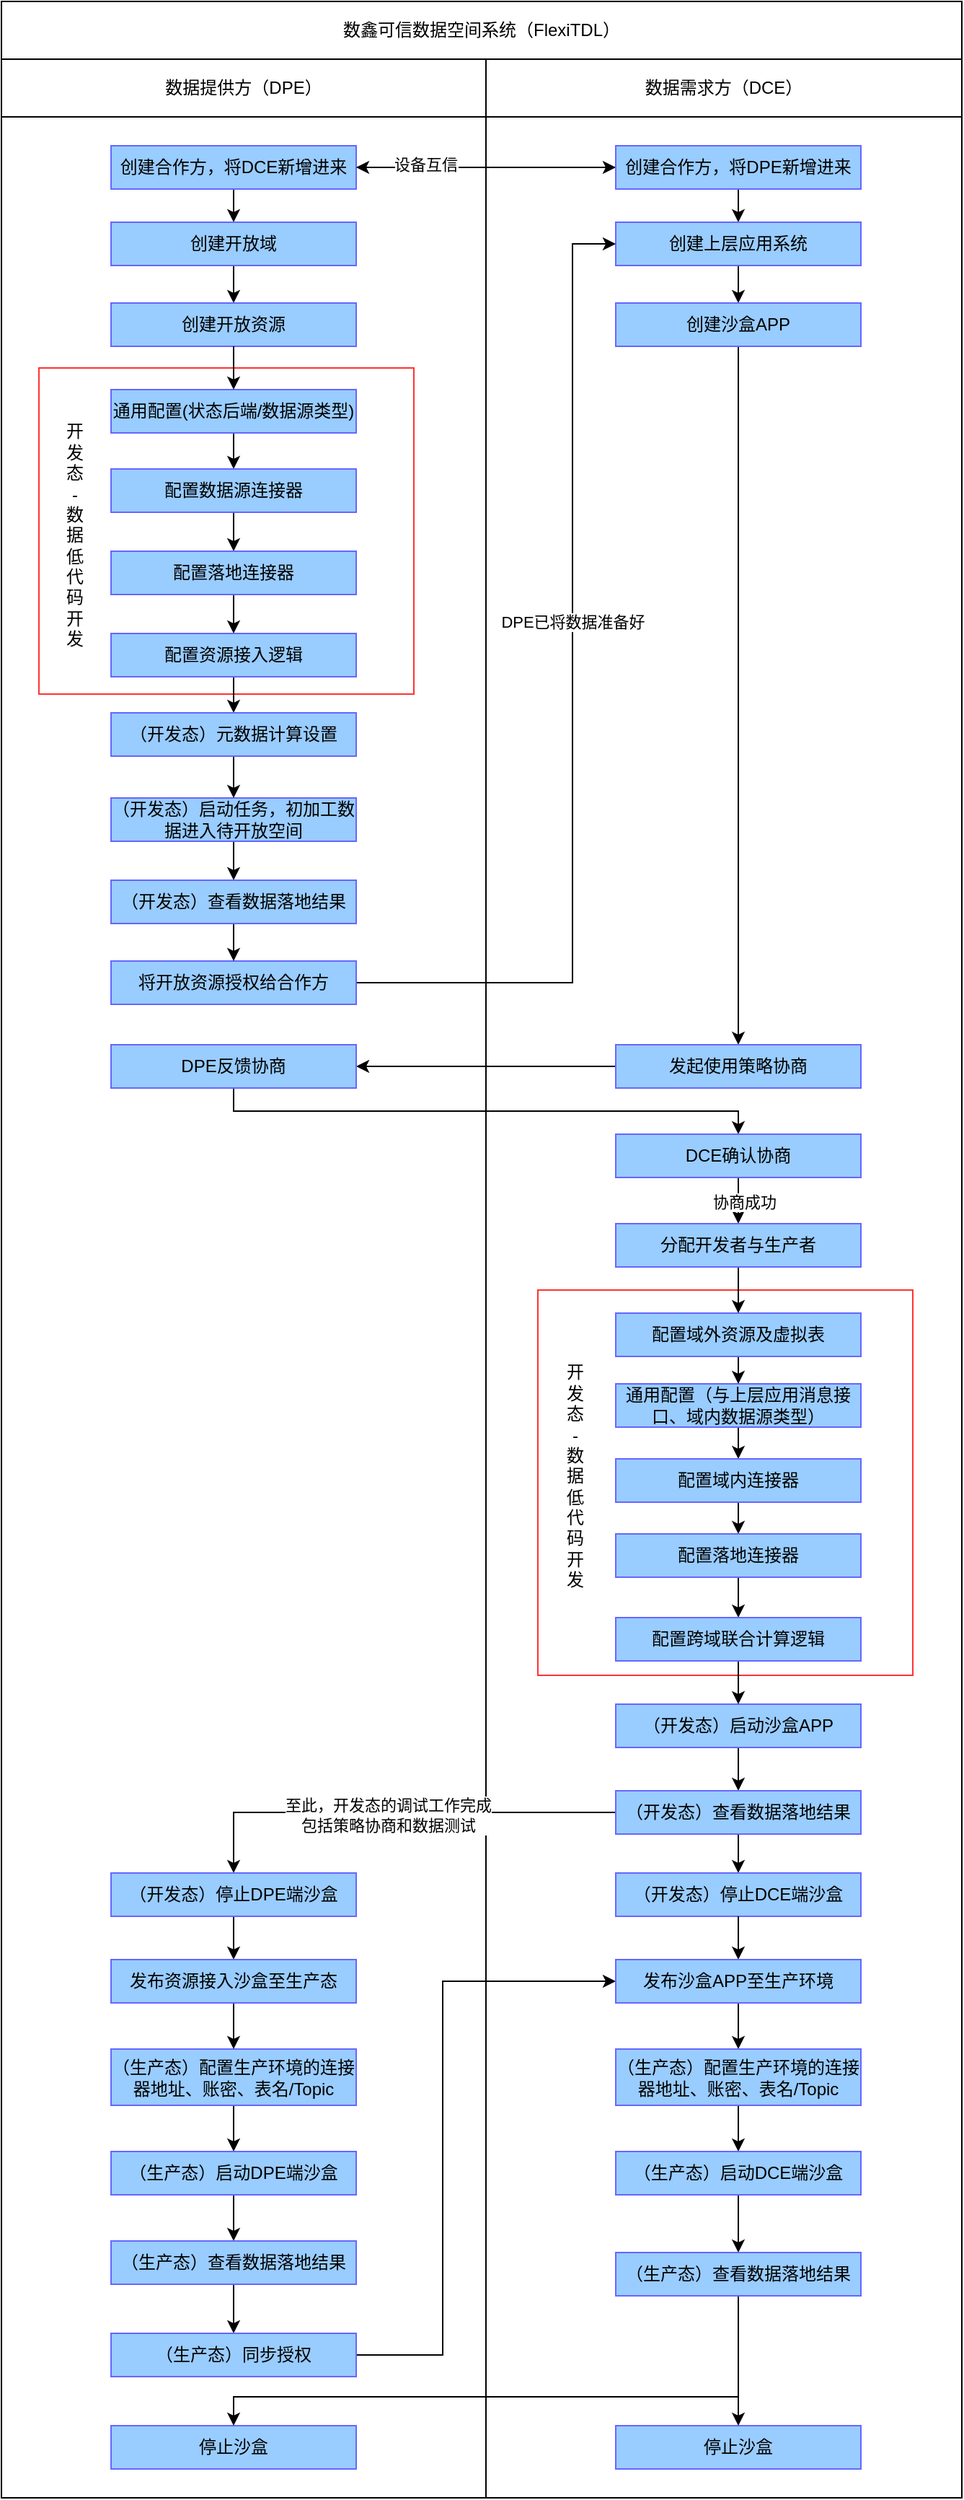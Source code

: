 <mxfile version="24.1.0" type="github">
  <diagram name="第 1 页" id="38vhfECk59cTZKULbnbE">
    <mxGraphModel dx="1482" dy="823" grid="1" gridSize="10" guides="1" tooltips="1" connect="1" arrows="1" fold="1" page="1" pageScale="1" pageWidth="827" pageHeight="1169" math="0" shadow="0">
      <root>
        <mxCell id="0" />
        <mxCell id="1" parent="0" />
        <mxCell id="PkrKyq_lBLV9Tqg6hcgz-1" value="数鑫可信数据空间系统（FlexiTDL）" style="rounded=0;whiteSpace=wrap;html=1;" vertex="1" parent="1">
          <mxGeometry x="84" y="40" width="666" height="40" as="geometry" />
        </mxCell>
        <mxCell id="PkrKyq_lBLV9Tqg6hcgz-2" value="数据提供方（DPE）" style="rounded=0;whiteSpace=wrap;html=1;" vertex="1" parent="1">
          <mxGeometry x="84" y="80" width="336" height="40" as="geometry" />
        </mxCell>
        <mxCell id="PkrKyq_lBLV9Tqg6hcgz-3" value="数据需求方（DCE）" style="rounded=0;whiteSpace=wrap;html=1;" vertex="1" parent="1">
          <mxGeometry x="420" y="80" width="330" height="40" as="geometry" />
        </mxCell>
        <mxCell id="PkrKyq_lBLV9Tqg6hcgz-4" value="" style="rounded=0;whiteSpace=wrap;html=1;" vertex="1" parent="1">
          <mxGeometry x="84" y="120" width="336" height="1650" as="geometry" />
        </mxCell>
        <mxCell id="PkrKyq_lBLV9Tqg6hcgz-5" value="" style="rounded=0;whiteSpace=wrap;html=1;" vertex="1" parent="1">
          <mxGeometry x="420" y="120" width="330" height="1650" as="geometry" />
        </mxCell>
        <mxCell id="PkrKyq_lBLV9Tqg6hcgz-6" style="edgeStyle=orthogonalEdgeStyle;rounded=0;orthogonalLoop=1;jettySize=auto;html=1;exitX=0.5;exitY=1;exitDx=0;exitDy=0;strokeColor=#000000;" edge="1" parent="1" source="PkrKyq_lBLV9Tqg6hcgz-8" target="PkrKyq_lBLV9Tqg6hcgz-14">
          <mxGeometry relative="1" as="geometry" />
        </mxCell>
        <mxCell id="PkrKyq_lBLV9Tqg6hcgz-7" value="" style="rounded=0;orthogonalLoop=1;jettySize=auto;html=1;entryX=0;entryY=0.5;entryDx=0;entryDy=0;" edge="1" parent="1" source="PkrKyq_lBLV9Tqg6hcgz-8" target="PkrKyq_lBLV9Tqg6hcgz-12">
          <mxGeometry relative="1" as="geometry" />
        </mxCell>
        <mxCell id="PkrKyq_lBLV9Tqg6hcgz-8" value="创建合作方，将DCE新增进来" style="rounded=0;whiteSpace=wrap;html=1;fillColor=#99CCFF;strokeColor=#6666FF;" vertex="1" parent="1">
          <mxGeometry x="160" y="140" width="170" height="30" as="geometry" />
        </mxCell>
        <mxCell id="PkrKyq_lBLV9Tqg6hcgz-9" value="" style="edgeStyle=orthogonalEdgeStyle;rounded=0;orthogonalLoop=1;jettySize=auto;html=1;strokeColor=#000000;" edge="1" parent="1" source="PkrKyq_lBLV9Tqg6hcgz-12" target="PkrKyq_lBLV9Tqg6hcgz-17">
          <mxGeometry relative="1" as="geometry" />
        </mxCell>
        <mxCell id="PkrKyq_lBLV9Tqg6hcgz-10" value="" style="edgeStyle=orthogonalEdgeStyle;rounded=0;orthogonalLoop=1;jettySize=auto;html=1;entryX=1;entryY=0.5;entryDx=0;entryDy=0;" edge="1" parent="1" source="PkrKyq_lBLV9Tqg6hcgz-12" target="PkrKyq_lBLV9Tqg6hcgz-8">
          <mxGeometry relative="1" as="geometry" />
        </mxCell>
        <mxCell id="PkrKyq_lBLV9Tqg6hcgz-11" value="设备互信" style="edgeLabel;html=1;align=center;verticalAlign=middle;resizable=0;points=[];" vertex="1" connectable="0" parent="PkrKyq_lBLV9Tqg6hcgz-10">
          <mxGeometry x="0.472" y="-2" relative="1" as="geometry">
            <mxPoint as="offset" />
          </mxGeometry>
        </mxCell>
        <mxCell id="PkrKyq_lBLV9Tqg6hcgz-12" value="创建合作方，将DPE新增进来" style="rounded=0;whiteSpace=wrap;html=1;fillColor=#99CCFF;strokeColor=#6666FF;" vertex="1" parent="1">
          <mxGeometry x="510" y="140" width="170" height="30" as="geometry" />
        </mxCell>
        <mxCell id="PkrKyq_lBLV9Tqg6hcgz-13" value="" style="edgeStyle=orthogonalEdgeStyle;rounded=0;orthogonalLoop=1;jettySize=auto;html=1;fillColor=#99CCFF;strokeColor=#000000;" edge="1" parent="1" source="PkrKyq_lBLV9Tqg6hcgz-14" target="PkrKyq_lBLV9Tqg6hcgz-15">
          <mxGeometry relative="1" as="geometry" />
        </mxCell>
        <mxCell id="PkrKyq_lBLV9Tqg6hcgz-14" value="创建开放域" style="rounded=0;whiteSpace=wrap;html=1;fillColor=#99CCFF;strokeColor=#6666FF;" vertex="1" parent="1">
          <mxGeometry x="160" y="193" width="170" height="30" as="geometry" />
        </mxCell>
        <mxCell id="PkrKyq_lBLV9Tqg6hcgz-15" value="创建开放资源" style="rounded=0;whiteSpace=wrap;html=1;fillColor=#99CCFF;strokeColor=#6666FF;" vertex="1" parent="1">
          <mxGeometry x="160" y="249" width="170" height="30" as="geometry" />
        </mxCell>
        <mxCell id="PkrKyq_lBLV9Tqg6hcgz-16" value="" style="edgeStyle=orthogonalEdgeStyle;rounded=0;orthogonalLoop=1;jettySize=auto;html=1;fillColor=#99CCFF;strokeColor=#000000;" edge="1" parent="1" source="PkrKyq_lBLV9Tqg6hcgz-17" target="PkrKyq_lBLV9Tqg6hcgz-19">
          <mxGeometry relative="1" as="geometry" />
        </mxCell>
        <mxCell id="PkrKyq_lBLV9Tqg6hcgz-17" value="创建上层应用系统" style="rounded=0;whiteSpace=wrap;html=1;fillColor=#99CCFF;strokeColor=#6666FF;" vertex="1" parent="1">
          <mxGeometry x="510" y="193" width="170" height="30" as="geometry" />
        </mxCell>
        <mxCell id="PkrKyq_lBLV9Tqg6hcgz-18" value="" style="edgeStyle=orthogonalEdgeStyle;rounded=0;orthogonalLoop=1;jettySize=auto;html=1;entryX=0.5;entryY=0;entryDx=0;entryDy=0;" edge="1" parent="1" source="PkrKyq_lBLV9Tqg6hcgz-19" target="PkrKyq_lBLV9Tqg6hcgz-21">
          <mxGeometry relative="1" as="geometry" />
        </mxCell>
        <mxCell id="PkrKyq_lBLV9Tqg6hcgz-19" value="创建沙盒APP" style="rounded=0;whiteSpace=wrap;html=1;fillColor=#99CCFF;strokeColor=#6666FF;" vertex="1" parent="1">
          <mxGeometry x="510" y="249" width="170" height="30" as="geometry" />
        </mxCell>
        <mxCell id="PkrKyq_lBLV9Tqg6hcgz-20" value="" style="edgeStyle=orthogonalEdgeStyle;rounded=0;orthogonalLoop=1;jettySize=auto;html=1;" edge="1" parent="1" source="PkrKyq_lBLV9Tqg6hcgz-21" target="PkrKyq_lBLV9Tqg6hcgz-23">
          <mxGeometry relative="1" as="geometry" />
        </mxCell>
        <mxCell id="PkrKyq_lBLV9Tqg6hcgz-21" value="发起使用策略协商" style="rounded=0;whiteSpace=wrap;html=1;fillColor=#99CCFF;strokeColor=#6666FF;" vertex="1" parent="1">
          <mxGeometry x="510" y="763" width="170" height="30" as="geometry" />
        </mxCell>
        <mxCell id="PkrKyq_lBLV9Tqg6hcgz-22" style="edgeStyle=orthogonalEdgeStyle;rounded=0;orthogonalLoop=1;jettySize=auto;html=1;exitX=0.5;exitY=1;exitDx=0;exitDy=0;" edge="1" parent="1" source="PkrKyq_lBLV9Tqg6hcgz-23" target="PkrKyq_lBLV9Tqg6hcgz-26">
          <mxGeometry relative="1" as="geometry">
            <Array as="points">
              <mxPoint x="245" y="809" />
              <mxPoint x="595" y="809" />
            </Array>
          </mxGeometry>
        </mxCell>
        <mxCell id="PkrKyq_lBLV9Tqg6hcgz-23" value="DPE反馈协商" style="rounded=0;whiteSpace=wrap;html=1;fillColor=#99CCFF;strokeColor=#6666FF;" vertex="1" parent="1">
          <mxGeometry x="160" y="763" width="170" height="30" as="geometry" />
        </mxCell>
        <mxCell id="PkrKyq_lBLV9Tqg6hcgz-24" value="" style="edgeStyle=orthogonalEdgeStyle;rounded=0;orthogonalLoop=1;jettySize=auto;html=1;fillColor=#99CCFF;strokeColor=#000000;" edge="1" parent="1" source="PkrKyq_lBLV9Tqg6hcgz-26" target="PkrKyq_lBLV9Tqg6hcgz-80">
          <mxGeometry relative="1" as="geometry" />
        </mxCell>
        <mxCell id="PkrKyq_lBLV9Tqg6hcgz-25" value="协商成功" style="edgeLabel;html=1;align=center;verticalAlign=middle;resizable=0;points=[];fillColor=#99CCFF;strokeColor=#000000;" vertex="1" connectable="0" parent="PkrKyq_lBLV9Tqg6hcgz-24">
          <mxGeometry x="0.379" y="4" relative="1" as="geometry">
            <mxPoint as="offset" />
          </mxGeometry>
        </mxCell>
        <mxCell id="PkrKyq_lBLV9Tqg6hcgz-26" value="DCE确认协商" style="rounded=0;whiteSpace=wrap;html=1;fillColor=#99CCFF;strokeColor=#6666FF;" vertex="1" parent="1">
          <mxGeometry x="510" y="825" width="170" height="30" as="geometry" />
        </mxCell>
        <mxCell id="PkrKyq_lBLV9Tqg6hcgz-27" value="停止沙盒" style="rounded=0;whiteSpace=wrap;html=1;fillColor=#99CCFF;strokeColor=#6666FF;" vertex="1" parent="1">
          <mxGeometry x="160" y="1720" width="170" height="30" as="geometry" />
        </mxCell>
        <mxCell id="PkrKyq_lBLV9Tqg6hcgz-28" value="停止沙盒" style="rounded=0;whiteSpace=wrap;html=1;fillColor=#99CCFF;strokeColor=#6666FF;" vertex="1" parent="1">
          <mxGeometry x="510" y="1720" width="170" height="30" as="geometry" />
        </mxCell>
        <mxCell id="PkrKyq_lBLV9Tqg6hcgz-29" value="" style="edgeStyle=orthogonalEdgeStyle;rounded=0;orthogonalLoop=1;jettySize=auto;html=1;entryX=0.5;entryY=0;entryDx=0;entryDy=0;fillColor=#99CCFF;strokeColor=#000000;" edge="1" parent="1" source="PkrKyq_lBLV9Tqg6hcgz-30" target="PkrKyq_lBLV9Tqg6hcgz-68">
          <mxGeometry relative="1" as="geometry" />
        </mxCell>
        <mxCell id="PkrKyq_lBLV9Tqg6hcgz-30" value="（开发态）启动任务，初加工数据进入待开放空间" style="rounded=0;whiteSpace=wrap;html=1;fillColor=#99CCFF;strokeColor=#6666FF;" vertex="1" parent="1">
          <mxGeometry x="160" y="592" width="170" height="30" as="geometry" />
        </mxCell>
        <mxCell id="PkrKyq_lBLV9Tqg6hcgz-31" value="" style="edgeStyle=orthogonalEdgeStyle;rounded=0;orthogonalLoop=1;jettySize=auto;html=1;entryX=0;entryY=0.5;entryDx=0;entryDy=0;exitX=1;exitY=0.5;exitDx=0;exitDy=0;" edge="1" parent="1" source="PkrKyq_lBLV9Tqg6hcgz-33" target="PkrKyq_lBLV9Tqg6hcgz-17">
          <mxGeometry relative="1" as="geometry">
            <Array as="points">
              <mxPoint x="480" y="720" />
              <mxPoint x="480" y="208" />
            </Array>
          </mxGeometry>
        </mxCell>
        <mxCell id="PkrKyq_lBLV9Tqg6hcgz-32" value="DPE已将数据准备好" style="edgeLabel;html=1;align=center;verticalAlign=middle;resizable=0;points=[];" vertex="1" connectable="0" parent="PkrKyq_lBLV9Tqg6hcgz-31">
          <mxGeometry x="0.157" relative="1" as="geometry">
            <mxPoint as="offset" />
          </mxGeometry>
        </mxCell>
        <mxCell id="PkrKyq_lBLV9Tqg6hcgz-33" value="将开放资源授权给合作方" style="rounded=0;whiteSpace=wrap;html=1;fillColor=#99CCFF;strokeColor=#6666FF;" vertex="1" parent="1">
          <mxGeometry x="160" y="705" width="170" height="30" as="geometry" />
        </mxCell>
        <mxCell id="PkrKyq_lBLV9Tqg6hcgz-34" value="" style="rounded=0;whiteSpace=wrap;html=1;strokeColor=#FF3333;" vertex="1" parent="1">
          <mxGeometry x="110" y="294" width="260" height="226" as="geometry" />
        </mxCell>
        <mxCell id="PkrKyq_lBLV9Tqg6hcgz-35" value="" style="edgeStyle=orthogonalEdgeStyle;rounded=0;orthogonalLoop=1;jettySize=auto;html=1;entryX=0.5;entryY=0;entryDx=0;entryDy=0;fillColor=#99CCFF;strokeColor=#000000;" edge="1" parent="1" source="PkrKyq_lBLV9Tqg6hcgz-36" target="PkrKyq_lBLV9Tqg6hcgz-40">
          <mxGeometry relative="1" as="geometry" />
        </mxCell>
        <mxCell id="PkrKyq_lBLV9Tqg6hcgz-36" value="（开发态）启动沙盒APP" style="rounded=0;whiteSpace=wrap;html=1;fillColor=#99CCFF;strokeColor=#6666FF;" vertex="1" parent="1">
          <mxGeometry x="510" y="1220" width="170" height="30" as="geometry" />
        </mxCell>
        <mxCell id="PkrKyq_lBLV9Tqg6hcgz-37" value="" style="edgeStyle=orthogonalEdgeStyle;rounded=0;orthogonalLoop=1;jettySize=auto;html=1;entryX=0.5;entryY=0;entryDx=0;entryDy=0;fillColor=#99CCFF;strokeColor=#000000;" edge="1" parent="1" source="PkrKyq_lBLV9Tqg6hcgz-40" target="PkrKyq_lBLV9Tqg6hcgz-50">
          <mxGeometry relative="1" as="geometry" />
        </mxCell>
        <mxCell id="PkrKyq_lBLV9Tqg6hcgz-38" value="至此，开发态的调试工作完成&lt;div&gt;包括策略协商和数据测试&lt;/div&gt;" style="edgeLabel;html=1;align=center;verticalAlign=middle;resizable=0;points=[];fillColor=#99CCFF;strokeColor=#6666FF;" vertex="1" connectable="0" parent="PkrKyq_lBLV9Tqg6hcgz-37">
          <mxGeometry x="0.031" y="2" relative="1" as="geometry">
            <mxPoint as="offset" />
          </mxGeometry>
        </mxCell>
        <mxCell id="PkrKyq_lBLV9Tqg6hcgz-39" value="" style="edgeStyle=orthogonalEdgeStyle;rounded=0;orthogonalLoop=1;jettySize=auto;html=1;entryX=0.5;entryY=0;entryDx=0;entryDy=0;fillColor=#99CCFF;strokeColor=#000000;" edge="1" parent="1" source="PkrKyq_lBLV9Tqg6hcgz-40" target="PkrKyq_lBLV9Tqg6hcgz-42">
          <mxGeometry relative="1" as="geometry" />
        </mxCell>
        <mxCell id="PkrKyq_lBLV9Tqg6hcgz-40" value="（开发态）查看数据落地结果" style="rounded=0;whiteSpace=wrap;html=1;fillColor=#99CCFF;strokeColor=#6666FF;" vertex="1" parent="1">
          <mxGeometry x="510" y="1280" width="170" height="30" as="geometry" />
        </mxCell>
        <mxCell id="PkrKyq_lBLV9Tqg6hcgz-41" value="" style="edgeStyle=orthogonalEdgeStyle;rounded=0;orthogonalLoop=1;jettySize=auto;html=1;entryX=0.5;entryY=0;entryDx=0;entryDy=0;fillColor=#99CCFF;strokeColor=#000000;" edge="1" parent="1" source="PkrKyq_lBLV9Tqg6hcgz-90" target="PkrKyq_lBLV9Tqg6hcgz-91">
          <mxGeometry relative="1" as="geometry" />
        </mxCell>
        <mxCell id="PkrKyq_lBLV9Tqg6hcgz-42" value="（开发态）停止DCE端沙盒" style="rounded=0;whiteSpace=wrap;html=1;fillColor=#99CCFF;strokeColor=#6666FF;" vertex="1" parent="1">
          <mxGeometry x="510" y="1337" width="170" height="30" as="geometry" />
        </mxCell>
        <mxCell id="PkrKyq_lBLV9Tqg6hcgz-43" value="" style="edgeStyle=orthogonalEdgeStyle;rounded=0;orthogonalLoop=1;jettySize=auto;html=1;entryX=0.5;entryY=0;entryDx=0;entryDy=0;fillColor=#99CCFF;strokeColor=#000000;exitX=0.5;exitY=1;exitDx=0;exitDy=0;" edge="1" parent="1" source="PkrKyq_lBLV9Tqg6hcgz-91" target="PkrKyq_lBLV9Tqg6hcgz-45">
          <mxGeometry relative="1" as="geometry">
            <mxPoint x="595.053" y="1566" as="sourcePoint" />
          </mxGeometry>
        </mxCell>
        <mxCell id="PkrKyq_lBLV9Tqg6hcgz-44" value="" style="edgeStyle=orthogonalEdgeStyle;rounded=0;orthogonalLoop=1;jettySize=auto;html=1;fillColor=#99CCFF;strokeColor=#000000;" edge="1" parent="1" source="PkrKyq_lBLV9Tqg6hcgz-45" target="PkrKyq_lBLV9Tqg6hcgz-48">
          <mxGeometry relative="1" as="geometry" />
        </mxCell>
        <mxCell id="PkrKyq_lBLV9Tqg6hcgz-45" value="（生产态）启动DCE端沙盒" style="rounded=0;whiteSpace=wrap;html=1;fillColor=#99CCFF;strokeColor=#6666FF;" vertex="1" parent="1">
          <mxGeometry x="510" y="1530" width="170" height="30" as="geometry" />
        </mxCell>
        <mxCell id="PkrKyq_lBLV9Tqg6hcgz-46" value="" style="edgeStyle=orthogonalEdgeStyle;rounded=0;orthogonalLoop=1;jettySize=auto;html=1;fillColor=#99CCFF;strokeColor=#000000;" edge="1" parent="1" source="PkrKyq_lBLV9Tqg6hcgz-48" target="PkrKyq_lBLV9Tqg6hcgz-28">
          <mxGeometry relative="1" as="geometry" />
        </mxCell>
        <mxCell id="PkrKyq_lBLV9Tqg6hcgz-47" value="" style="edgeStyle=orthogonalEdgeStyle;rounded=0;orthogonalLoop=1;jettySize=auto;html=1;entryX=0.5;entryY=0;entryDx=0;entryDy=0;" edge="1" parent="1" target="PkrKyq_lBLV9Tqg6hcgz-27">
          <mxGeometry relative="1" as="geometry">
            <mxPoint x="595" y="1680" as="sourcePoint" />
            <Array as="points">
              <mxPoint x="595" y="1700" />
              <mxPoint x="245" y="1700" />
            </Array>
          </mxGeometry>
        </mxCell>
        <mxCell id="PkrKyq_lBLV9Tqg6hcgz-48" value="（生产态）查看数据落地结果" style="rounded=0;whiteSpace=wrap;html=1;fillColor=#99CCFF;strokeColor=#6666FF;" vertex="1" parent="1">
          <mxGeometry x="510" y="1600" width="170" height="30" as="geometry" />
        </mxCell>
        <mxCell id="PkrKyq_lBLV9Tqg6hcgz-49" value="" style="edgeStyle=orthogonalEdgeStyle;rounded=0;orthogonalLoop=1;jettySize=auto;html=1;fillColor=#99CCFF;strokeColor=#000000;entryX=0.5;entryY=0;entryDx=0;entryDy=0;" edge="1" parent="1" source="PkrKyq_lBLV9Tqg6hcgz-50" target="PkrKyq_lBLV9Tqg6hcgz-84">
          <mxGeometry relative="1" as="geometry" />
        </mxCell>
        <mxCell id="PkrKyq_lBLV9Tqg6hcgz-50" value="（开发态）停止DPE端沙盒" style="rounded=0;whiteSpace=wrap;html=1;fillColor=#99CCFF;strokeColor=#6666FF;" vertex="1" parent="1">
          <mxGeometry x="160" y="1337" width="170" height="30" as="geometry" />
        </mxCell>
        <mxCell id="PkrKyq_lBLV9Tqg6hcgz-51" value="" style="edgeStyle=orthogonalEdgeStyle;rounded=0;orthogonalLoop=1;jettySize=auto;html=1;fillColor=#99CCFF;strokeColor=#000000;" edge="1" parent="1" source="PkrKyq_lBLV9Tqg6hcgz-52" target="PkrKyq_lBLV9Tqg6hcgz-54">
          <mxGeometry relative="1" as="geometry" />
        </mxCell>
        <mxCell id="PkrKyq_lBLV9Tqg6hcgz-52" value="（生产态）配置生产环境的连接器地址、账密、表名/Topic" style="rounded=0;whiteSpace=wrap;html=1;fillColor=#99CCFF;strokeColor=#6666FF;" vertex="1" parent="1">
          <mxGeometry x="160" y="1459" width="170" height="39" as="geometry" />
        </mxCell>
        <mxCell id="PkrKyq_lBLV9Tqg6hcgz-53" value="" style="edgeStyle=orthogonalEdgeStyle;rounded=0;orthogonalLoop=1;jettySize=auto;html=1;fillColor=#99CCFF;strokeColor=#000000;entryX=0.5;entryY=0;entryDx=0;entryDy=0;" edge="1" parent="1" source="PkrKyq_lBLV9Tqg6hcgz-54" target="PkrKyq_lBLV9Tqg6hcgz-86">
          <mxGeometry relative="1" as="geometry" />
        </mxCell>
        <mxCell id="PkrKyq_lBLV9Tqg6hcgz-54" value="（生产态）启动DPE端沙盒" style="rounded=0;whiteSpace=wrap;html=1;fillColor=#99CCFF;strokeColor=#6666FF;" vertex="1" parent="1">
          <mxGeometry x="160" y="1530" width="170" height="30" as="geometry" />
        </mxCell>
        <mxCell id="PkrKyq_lBLV9Tqg6hcgz-55" value="" style="edgeStyle=orthogonalEdgeStyle;rounded=0;orthogonalLoop=1;jettySize=auto;html=1;entryX=0.5;entryY=0;entryDx=0;entryDy=0;fillColor=#99CCFF;strokeColor=#000000;" edge="1" parent="1" source="PkrKyq_lBLV9Tqg6hcgz-56" target="PkrKyq_lBLV9Tqg6hcgz-58">
          <mxGeometry relative="1" as="geometry">
            <mxPoint x="245" y="390" as="targetPoint" />
          </mxGeometry>
        </mxCell>
        <mxCell id="PkrKyq_lBLV9Tqg6hcgz-56" value="通用配置(状态后端/数据源类型)" style="rounded=0;whiteSpace=wrap;html=1;fillColor=#99CCFF;strokeColor=#6666FF;" vertex="1" parent="1">
          <mxGeometry x="160" y="309" width="170" height="30" as="geometry" />
        </mxCell>
        <mxCell id="PkrKyq_lBLV9Tqg6hcgz-57" value="" style="edgeStyle=orthogonalEdgeStyle;rounded=0;orthogonalLoop=1;jettySize=auto;html=1;entryX=0.5;entryY=0;entryDx=0;entryDy=0;fillColor=#99CCFF;strokeColor=#000000;" edge="1" parent="1" source="PkrKyq_lBLV9Tqg6hcgz-58" target="PkrKyq_lBLV9Tqg6hcgz-60">
          <mxGeometry relative="1" as="geometry" />
        </mxCell>
        <mxCell id="PkrKyq_lBLV9Tqg6hcgz-58" value="配置数据源连接器" style="rounded=0;whiteSpace=wrap;html=1;fillColor=#99CCFF;strokeColor=#6666FF;" vertex="1" parent="1">
          <mxGeometry x="160" y="364" width="170" height="30" as="geometry" />
        </mxCell>
        <mxCell id="PkrKyq_lBLV9Tqg6hcgz-59" value="" style="edgeStyle=orthogonalEdgeStyle;rounded=0;orthogonalLoop=1;jettySize=auto;html=1;fillColor=#99CCFF;strokeColor=#000000;" edge="1" parent="1" source="PkrKyq_lBLV9Tqg6hcgz-60" target="PkrKyq_lBLV9Tqg6hcgz-62">
          <mxGeometry relative="1" as="geometry" />
        </mxCell>
        <mxCell id="PkrKyq_lBLV9Tqg6hcgz-60" value="配置落地连接器" style="rounded=0;whiteSpace=wrap;html=1;fillColor=#99CCFF;strokeColor=#6666FF;" vertex="1" parent="1">
          <mxGeometry x="160" y="421" width="170" height="30" as="geometry" />
        </mxCell>
        <mxCell id="PkrKyq_lBLV9Tqg6hcgz-61" value="" style="edgeStyle=orthogonalEdgeStyle;rounded=0;orthogonalLoop=1;jettySize=auto;html=1;entryX=0.5;entryY=0;entryDx=0;entryDy=0;strokeColor=#000000;" edge="1" parent="1" source="PkrKyq_lBLV9Tqg6hcgz-62" target="PkrKyq_lBLV9Tqg6hcgz-66">
          <mxGeometry relative="1" as="geometry" />
        </mxCell>
        <mxCell id="PkrKyq_lBLV9Tqg6hcgz-62" value="配置资源接入逻辑" style="rounded=0;whiteSpace=wrap;html=1;fillColor=#99CCFF;strokeColor=#6666FF;" vertex="1" parent="1">
          <mxGeometry x="160" y="478" width="170" height="30" as="geometry" />
        </mxCell>
        <mxCell id="PkrKyq_lBLV9Tqg6hcgz-63" value="" style="edgeStyle=orthogonalEdgeStyle;rounded=0;orthogonalLoop=1;jettySize=auto;html=1;entryX=0.5;entryY=0;entryDx=0;entryDy=0;strokeColor=#000000;" edge="1" parent="1">
          <mxGeometry relative="1" as="geometry">
            <mxPoint x="245" y="279" as="sourcePoint" />
            <mxPoint x="245" y="309" as="targetPoint" />
          </mxGeometry>
        </mxCell>
        <mxCell id="PkrKyq_lBLV9Tqg6hcgz-64" value="开发态&lt;div&gt;-&lt;/div&gt;&lt;div&gt;数据低代码开发&lt;/div&gt;" style="text;html=1;align=center;verticalAlign=middle;whiteSpace=wrap;rounded=0;fillColor=none;strokeColor=none;" vertex="1" parent="1">
          <mxGeometry x="123" y="340" width="24" height="140" as="geometry" />
        </mxCell>
        <mxCell id="PkrKyq_lBLV9Tqg6hcgz-65" value="" style="edgeStyle=orthogonalEdgeStyle;rounded=0;orthogonalLoop=1;jettySize=auto;html=1;fillColor=#99CCFF;strokeColor=#000000;" edge="1" parent="1" source="PkrKyq_lBLV9Tqg6hcgz-66" target="PkrKyq_lBLV9Tqg6hcgz-30">
          <mxGeometry relative="1" as="geometry" />
        </mxCell>
        <mxCell id="PkrKyq_lBLV9Tqg6hcgz-66" value="（开发态）元数据计算设置" style="rounded=0;whiteSpace=wrap;html=1;fillColor=#99CCFF;strokeColor=#6666FF;" vertex="1" parent="1">
          <mxGeometry x="160" y="533" width="170" height="30" as="geometry" />
        </mxCell>
        <mxCell id="PkrKyq_lBLV9Tqg6hcgz-67" value="" style="edgeStyle=orthogonalEdgeStyle;rounded=0;orthogonalLoop=1;jettySize=auto;html=1;fillColor=#99CCFF;strokeColor=#000000;" edge="1" parent="1" source="PkrKyq_lBLV9Tqg6hcgz-68" target="PkrKyq_lBLV9Tqg6hcgz-33">
          <mxGeometry relative="1" as="geometry" />
        </mxCell>
        <mxCell id="PkrKyq_lBLV9Tqg6hcgz-68" value="（开发态）查看数据落地结果" style="rounded=0;whiteSpace=wrap;html=1;fillColor=#99CCFF;strokeColor=#6666FF;" vertex="1" parent="1">
          <mxGeometry x="160" y="649" width="170" height="30" as="geometry" />
        </mxCell>
        <mxCell id="PkrKyq_lBLV9Tqg6hcgz-69" value="" style="rounded=0;whiteSpace=wrap;html=1;strokeColor=#FF3333;" vertex="1" parent="1">
          <mxGeometry x="456" y="933" width="260" height="267" as="geometry" />
        </mxCell>
        <mxCell id="PkrKyq_lBLV9Tqg6hcgz-70" value="" style="edgeStyle=orthogonalEdgeStyle;rounded=0;orthogonalLoop=1;jettySize=auto;html=1;entryX=0.5;entryY=0;entryDx=0;entryDy=0;fillColor=#99CCFF;strokeColor=#000000;" edge="1" parent="1" source="PkrKyq_lBLV9Tqg6hcgz-71" target="PkrKyq_lBLV9Tqg6hcgz-73">
          <mxGeometry relative="1" as="geometry">
            <mxPoint x="600" y="1029" as="targetPoint" />
          </mxGeometry>
        </mxCell>
        <mxCell id="PkrKyq_lBLV9Tqg6hcgz-71" value="配置域外资源及虚拟表" style="rounded=0;whiteSpace=wrap;html=1;fillColor=#99CCFF;strokeColor=#6666FF;" vertex="1" parent="1">
          <mxGeometry x="510" y="949" width="170" height="30" as="geometry" />
        </mxCell>
        <mxCell id="PkrKyq_lBLV9Tqg6hcgz-72" value="" style="edgeStyle=orthogonalEdgeStyle;rounded=0;orthogonalLoop=1;jettySize=auto;html=1;entryX=0.5;entryY=0;entryDx=0;entryDy=0;fillColor=#99CCFF;strokeColor=#000000;" edge="1" parent="1" source="PkrKyq_lBLV9Tqg6hcgz-73" target="PkrKyq_lBLV9Tqg6hcgz-75">
          <mxGeometry relative="1" as="geometry" />
        </mxCell>
        <mxCell id="PkrKyq_lBLV9Tqg6hcgz-73" value="通用配置（与上层应用消息接口、域内数据源类型）" style="rounded=0;whiteSpace=wrap;html=1;fillColor=#99CCFF;strokeColor=#6666FF;" vertex="1" parent="1">
          <mxGeometry x="510" y="998" width="170" height="30" as="geometry" />
        </mxCell>
        <mxCell id="PkrKyq_lBLV9Tqg6hcgz-74" value="" style="edgeStyle=orthogonalEdgeStyle;rounded=0;orthogonalLoop=1;jettySize=auto;html=1;fillColor=#99CCFF;strokeColor=#000000;" edge="1" parent="1" source="PkrKyq_lBLV9Tqg6hcgz-75" target="PkrKyq_lBLV9Tqg6hcgz-77">
          <mxGeometry relative="1" as="geometry" />
        </mxCell>
        <mxCell id="PkrKyq_lBLV9Tqg6hcgz-75" value="配置域内连接器" style="rounded=0;whiteSpace=wrap;html=1;fillColor=#99CCFF;strokeColor=#6666FF;" vertex="1" parent="1">
          <mxGeometry x="510" y="1050" width="170" height="30" as="geometry" />
        </mxCell>
        <mxCell id="PkrKyq_lBLV9Tqg6hcgz-76" value="" style="edgeStyle=orthogonalEdgeStyle;rounded=0;orthogonalLoop=1;jettySize=auto;html=1;fillColor=#99CCFF;strokeColor=#000000;" edge="1" parent="1" source="PkrKyq_lBLV9Tqg6hcgz-77" target="PkrKyq_lBLV9Tqg6hcgz-82">
          <mxGeometry relative="1" as="geometry" />
        </mxCell>
        <mxCell id="PkrKyq_lBLV9Tqg6hcgz-77" value="配置落地连接器" style="rounded=0;whiteSpace=wrap;html=1;fillColor=#99CCFF;strokeColor=#6666FF;" vertex="1" parent="1">
          <mxGeometry x="510" y="1102" width="170" height="30" as="geometry" />
        </mxCell>
        <mxCell id="PkrKyq_lBLV9Tqg6hcgz-78" value="开发态&lt;div&gt;-&lt;/div&gt;&lt;div&gt;数据低代码开发&lt;/div&gt;" style="text;html=1;align=center;verticalAlign=middle;whiteSpace=wrap;rounded=0;" vertex="1" parent="1">
          <mxGeometry x="470" y="992" width="24" height="140" as="geometry" />
        </mxCell>
        <mxCell id="PkrKyq_lBLV9Tqg6hcgz-79" value="" style="edgeStyle=orthogonalEdgeStyle;rounded=0;orthogonalLoop=1;jettySize=auto;html=1;entryX=0.5;entryY=0;entryDx=0;entryDy=0;fillColor=#99CCFF;strokeColor=#000000;" edge="1" parent="1" source="PkrKyq_lBLV9Tqg6hcgz-80" target="PkrKyq_lBLV9Tqg6hcgz-71">
          <mxGeometry relative="1" as="geometry" />
        </mxCell>
        <mxCell id="PkrKyq_lBLV9Tqg6hcgz-80" value="分配开发者与生产者" style="rounded=0;whiteSpace=wrap;html=1;fillColor=#99CCFF;strokeColor=#6666FF;" vertex="1" parent="1">
          <mxGeometry x="510" y="887" width="170" height="30" as="geometry" />
        </mxCell>
        <mxCell id="PkrKyq_lBLV9Tqg6hcgz-81" value="" style="edgeStyle=orthogonalEdgeStyle;rounded=0;orthogonalLoop=1;jettySize=auto;html=1;entryX=0.5;entryY=0;entryDx=0;entryDy=0;" edge="1" parent="1" source="PkrKyq_lBLV9Tqg6hcgz-82" target="PkrKyq_lBLV9Tqg6hcgz-36">
          <mxGeometry relative="1" as="geometry" />
        </mxCell>
        <mxCell id="PkrKyq_lBLV9Tqg6hcgz-82" value="配置跨域联合计算逻辑" style="rounded=0;whiteSpace=wrap;html=1;fillColor=#99CCFF;strokeColor=#6666FF;" vertex="1" parent="1">
          <mxGeometry x="510" y="1160" width="170" height="30" as="geometry" />
        </mxCell>
        <mxCell id="PkrKyq_lBLV9Tqg6hcgz-83" value="" style="edgeStyle=orthogonalEdgeStyle;rounded=0;orthogonalLoop=1;jettySize=auto;html=1;entryX=0.5;entryY=0;entryDx=0;entryDy=0;" edge="1" parent="1" source="PkrKyq_lBLV9Tqg6hcgz-84" target="PkrKyq_lBLV9Tqg6hcgz-52">
          <mxGeometry relative="1" as="geometry" />
        </mxCell>
        <mxCell id="PkrKyq_lBLV9Tqg6hcgz-84" value="发布资源接入沙盒至生产态" style="rounded=0;whiteSpace=wrap;html=1;fillColor=#99CCFF;strokeColor=#6666FF;" vertex="1" parent="1">
          <mxGeometry x="160" y="1397" width="170" height="30" as="geometry" />
        </mxCell>
        <mxCell id="PkrKyq_lBLV9Tqg6hcgz-85" value="" style="edgeStyle=orthogonalEdgeStyle;rounded=0;orthogonalLoop=1;jettySize=auto;html=1;" edge="1" parent="1" source="PkrKyq_lBLV9Tqg6hcgz-86" target="PkrKyq_lBLV9Tqg6hcgz-88">
          <mxGeometry relative="1" as="geometry" />
        </mxCell>
        <mxCell id="PkrKyq_lBLV9Tqg6hcgz-86" value="（生产态）查看数据落地结果" style="rounded=0;whiteSpace=wrap;html=1;fillColor=#99CCFF;strokeColor=#6666FF;" vertex="1" parent="1">
          <mxGeometry x="160" y="1592" width="170" height="30" as="geometry" />
        </mxCell>
        <mxCell id="PkrKyq_lBLV9Tqg6hcgz-87" value="" style="edgeStyle=orthogonalEdgeStyle;rounded=0;orthogonalLoop=1;jettySize=auto;html=1;entryX=0;entryY=0.5;entryDx=0;entryDy=0;exitX=1;exitY=0.5;exitDx=0;exitDy=0;" edge="1" parent="1" source="PkrKyq_lBLV9Tqg6hcgz-88" target="PkrKyq_lBLV9Tqg6hcgz-90">
          <mxGeometry relative="1" as="geometry">
            <Array as="points">
              <mxPoint x="390" y="1671" />
              <mxPoint x="390" y="1412" />
            </Array>
          </mxGeometry>
        </mxCell>
        <mxCell id="PkrKyq_lBLV9Tqg6hcgz-88" value="（生产态）同步授权" style="rounded=0;whiteSpace=wrap;html=1;fillColor=#99CCFF;strokeColor=#6666FF;" vertex="1" parent="1">
          <mxGeometry x="160" y="1656" width="170" height="30" as="geometry" />
        </mxCell>
        <mxCell id="PkrKyq_lBLV9Tqg6hcgz-89" value="" style="edgeStyle=orthogonalEdgeStyle;rounded=0;orthogonalLoop=1;jettySize=auto;html=1;entryX=0.5;entryY=0;entryDx=0;entryDy=0;fillColor=#99CCFF;strokeColor=#000000;" edge="1" parent="1" source="PkrKyq_lBLV9Tqg6hcgz-42" target="PkrKyq_lBLV9Tqg6hcgz-90">
          <mxGeometry relative="1" as="geometry">
            <mxPoint x="595" y="1367" as="sourcePoint" />
            <mxPoint x="595" y="1536" as="targetPoint" />
          </mxGeometry>
        </mxCell>
        <mxCell id="PkrKyq_lBLV9Tqg6hcgz-90" value="发布沙盒APP至生产环境" style="rounded=0;whiteSpace=wrap;html=1;fillColor=#99CCFF;strokeColor=#6666FF;" vertex="1" parent="1">
          <mxGeometry x="510" y="1397" width="170" height="30" as="geometry" />
        </mxCell>
        <mxCell id="PkrKyq_lBLV9Tqg6hcgz-91" value="（生产态）配置生产环境的连接器地址、账密、表名/Topic" style="rounded=0;whiteSpace=wrap;html=1;fillColor=#99CCFF;strokeColor=#6666FF;" vertex="1" parent="1">
          <mxGeometry x="510" y="1459" width="170" height="39" as="geometry" />
        </mxCell>
      </root>
    </mxGraphModel>
  </diagram>
</mxfile>
